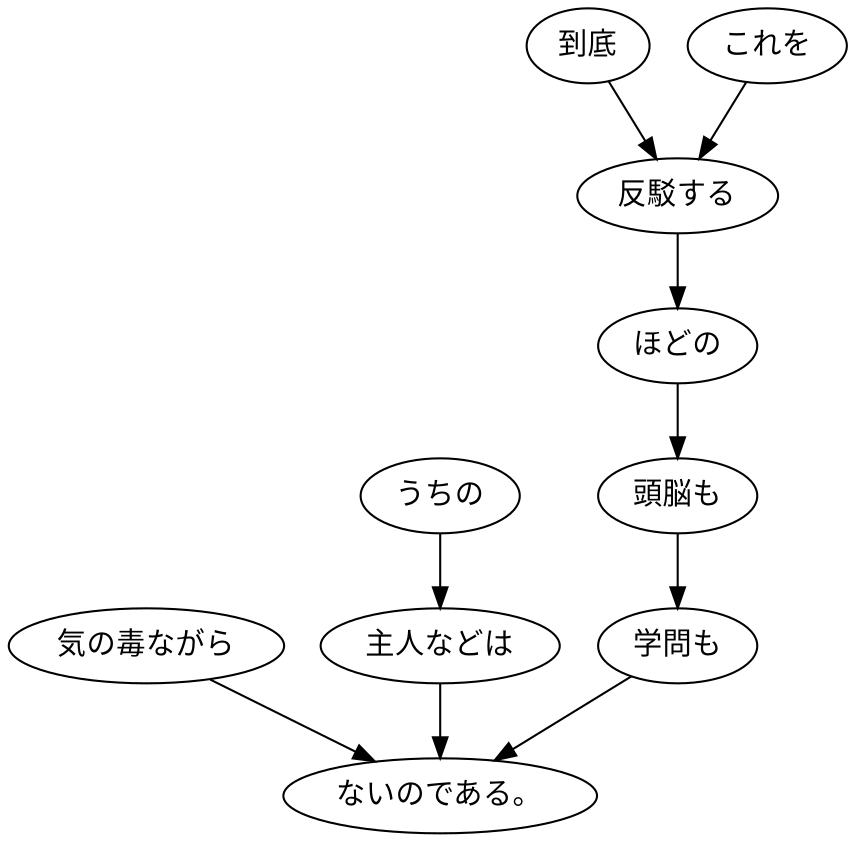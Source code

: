 digraph graph535 {
	node0 [label="気の毒ながら"];
	node1 [label="うちの"];
	node2 [label="主人などは"];
	node3 [label="到底"];
	node4 [label="これを"];
	node5 [label="反駁する"];
	node6 [label="ほどの"];
	node7 [label="頭脳も"];
	node8 [label="学問も"];
	node9 [label="ないのである。"];
	node0 -> node9;
	node1 -> node2;
	node2 -> node9;
	node3 -> node5;
	node4 -> node5;
	node5 -> node6;
	node6 -> node7;
	node7 -> node8;
	node8 -> node9;
}

